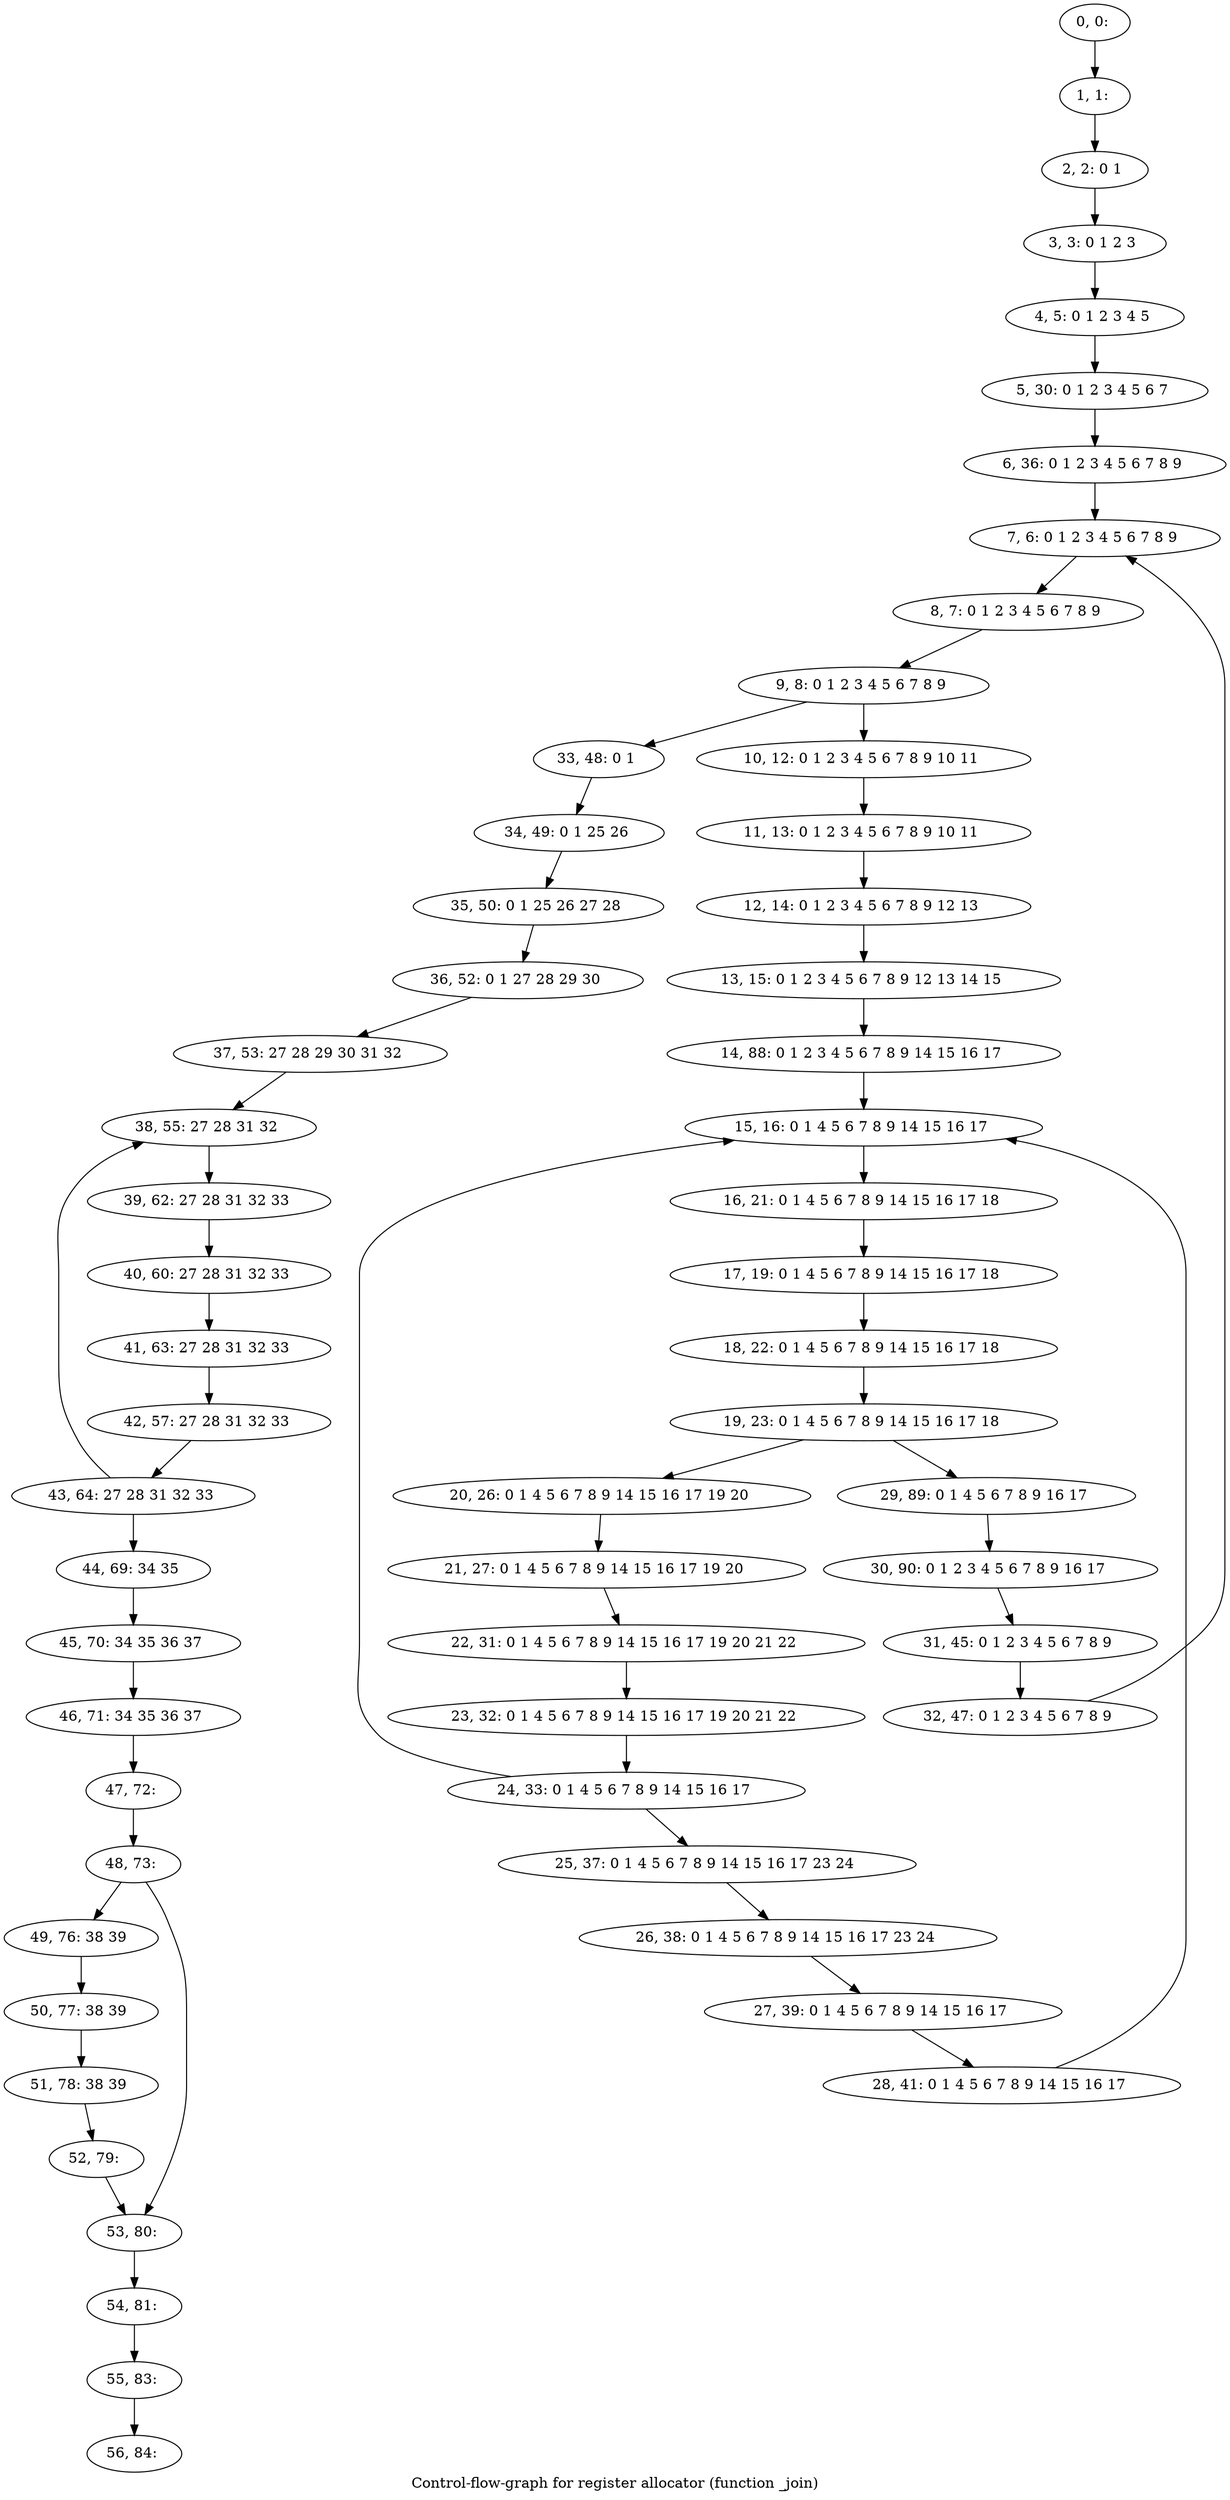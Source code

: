 digraph G {
graph [label="Control-flow-graph for register allocator (function _join)"]
0[label="0, 0: "];
1[label="1, 1: "];
2[label="2, 2: 0 1 "];
3[label="3, 3: 0 1 2 3 "];
4[label="4, 5: 0 1 2 3 4 5 "];
5[label="5, 30: 0 1 2 3 4 5 6 7 "];
6[label="6, 36: 0 1 2 3 4 5 6 7 8 9 "];
7[label="7, 6: 0 1 2 3 4 5 6 7 8 9 "];
8[label="8, 7: 0 1 2 3 4 5 6 7 8 9 "];
9[label="9, 8: 0 1 2 3 4 5 6 7 8 9 "];
10[label="10, 12: 0 1 2 3 4 5 6 7 8 9 10 11 "];
11[label="11, 13: 0 1 2 3 4 5 6 7 8 9 10 11 "];
12[label="12, 14: 0 1 2 3 4 5 6 7 8 9 12 13 "];
13[label="13, 15: 0 1 2 3 4 5 6 7 8 9 12 13 14 15 "];
14[label="14, 88: 0 1 2 3 4 5 6 7 8 9 14 15 16 17 "];
15[label="15, 16: 0 1 4 5 6 7 8 9 14 15 16 17 "];
16[label="16, 21: 0 1 4 5 6 7 8 9 14 15 16 17 18 "];
17[label="17, 19: 0 1 4 5 6 7 8 9 14 15 16 17 18 "];
18[label="18, 22: 0 1 4 5 6 7 8 9 14 15 16 17 18 "];
19[label="19, 23: 0 1 4 5 6 7 8 9 14 15 16 17 18 "];
20[label="20, 26: 0 1 4 5 6 7 8 9 14 15 16 17 19 20 "];
21[label="21, 27: 0 1 4 5 6 7 8 9 14 15 16 17 19 20 "];
22[label="22, 31: 0 1 4 5 6 7 8 9 14 15 16 17 19 20 21 22 "];
23[label="23, 32: 0 1 4 5 6 7 8 9 14 15 16 17 19 20 21 22 "];
24[label="24, 33: 0 1 4 5 6 7 8 9 14 15 16 17 "];
25[label="25, 37: 0 1 4 5 6 7 8 9 14 15 16 17 23 24 "];
26[label="26, 38: 0 1 4 5 6 7 8 9 14 15 16 17 23 24 "];
27[label="27, 39: 0 1 4 5 6 7 8 9 14 15 16 17 "];
28[label="28, 41: 0 1 4 5 6 7 8 9 14 15 16 17 "];
29[label="29, 89: 0 1 4 5 6 7 8 9 16 17 "];
30[label="30, 90: 0 1 2 3 4 5 6 7 8 9 16 17 "];
31[label="31, 45: 0 1 2 3 4 5 6 7 8 9 "];
32[label="32, 47: 0 1 2 3 4 5 6 7 8 9 "];
33[label="33, 48: 0 1 "];
34[label="34, 49: 0 1 25 26 "];
35[label="35, 50: 0 1 25 26 27 28 "];
36[label="36, 52: 0 1 27 28 29 30 "];
37[label="37, 53: 27 28 29 30 31 32 "];
38[label="38, 55: 27 28 31 32 "];
39[label="39, 62: 27 28 31 32 33 "];
40[label="40, 60: 27 28 31 32 33 "];
41[label="41, 63: 27 28 31 32 33 "];
42[label="42, 57: 27 28 31 32 33 "];
43[label="43, 64: 27 28 31 32 33 "];
44[label="44, 69: 34 35 "];
45[label="45, 70: 34 35 36 37 "];
46[label="46, 71: 34 35 36 37 "];
47[label="47, 72: "];
48[label="48, 73: "];
49[label="49, 76: 38 39 "];
50[label="50, 77: 38 39 "];
51[label="51, 78: 38 39 "];
52[label="52, 79: "];
53[label="53, 80: "];
54[label="54, 81: "];
55[label="55, 83: "];
56[label="56, 84: "];
0->1 ;
1->2 ;
2->3 ;
3->4 ;
4->5 ;
5->6 ;
6->7 ;
7->8 ;
8->9 ;
9->10 ;
9->33 ;
10->11 ;
11->12 ;
12->13 ;
13->14 ;
14->15 ;
15->16 ;
16->17 ;
17->18 ;
18->19 ;
19->20 ;
19->29 ;
20->21 ;
21->22 ;
22->23 ;
23->24 ;
24->25 ;
24->15 ;
25->26 ;
26->27 ;
27->28 ;
28->15 ;
29->30 ;
30->31 ;
31->32 ;
32->7 ;
33->34 ;
34->35 ;
35->36 ;
36->37 ;
37->38 ;
38->39 ;
39->40 ;
40->41 ;
41->42 ;
42->43 ;
43->44 ;
43->38 ;
44->45 ;
45->46 ;
46->47 ;
47->48 ;
48->49 ;
48->53 ;
49->50 ;
50->51 ;
51->52 ;
52->53 ;
53->54 ;
54->55 ;
55->56 ;
}
